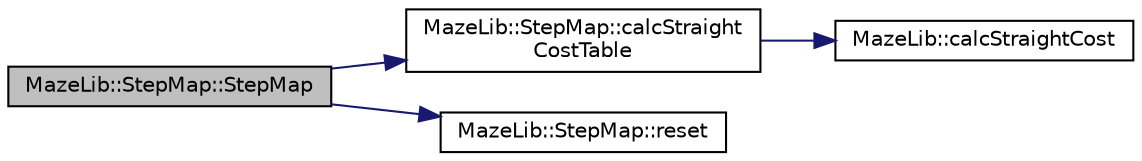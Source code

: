 digraph "MazeLib::StepMap::StepMap"
{
 // LATEX_PDF_SIZE
  edge [fontname="Helvetica",fontsize="10",labelfontname="Helvetica",labelfontsize="10"];
  node [fontname="Helvetica",fontsize="10",shape=record];
  rankdir="LR";
  Node1 [label="MazeLib::StepMap::StepMap",height=0.2,width=0.4,color="black", fillcolor="grey75", style="filled", fontcolor="black",tooltip="デフォルトコンストラクタ"];
  Node1 -> Node2 [color="midnightblue",fontsize="10",style="solid",fontname="Helvetica"];
  Node2 [label="MazeLib::StepMap::calcStraight\lCostTable",height=0.2,width=0.4,color="black", fillcolor="white", style="filled",URL="$d9/da9/classMazeLib_1_1StepMap.html#a26a5dac32a26a341db912deca00d3c9c",tooltip="計算の高速化のために予め直進のコストテーブルを計算する関数"];
  Node2 -> Node3 [color="midnightblue",fontsize="10",style="solid",fontname="Helvetica"];
  Node3 [label="MazeLib::calcStraightCost",height=0.2,width=0.4,color="black", fillcolor="white", style="filled",URL="$dc/d56/namespaceMazeLib.html#a62088d5b34f7acecdff98bc2be839eb3",tooltip="台形加速を考慮したコストを生成する関数"];
  Node1 -> Node4 [color="midnightblue",fontsize="10",style="solid",fontname="Helvetica"];
  Node4 [label="MazeLib::StepMap::reset",height=0.2,width=0.4,color="black", fillcolor="white", style="filled",URL="$d9/da9/classMazeLib_1_1StepMap.html#abe105dfa5e71b6a5d98bd6185d48b63c",tooltip="ステップマップを初期化する関数"];
}

